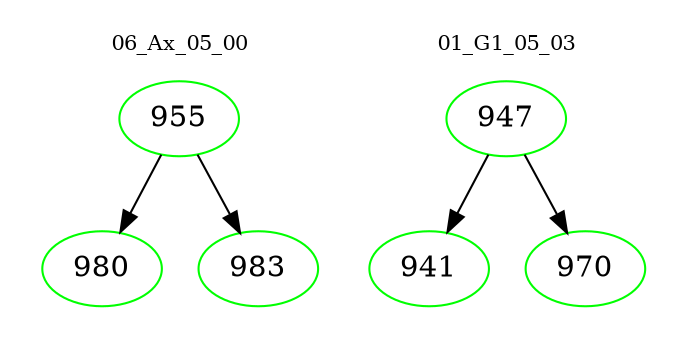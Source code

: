 digraph{
subgraph cluster_0 {
color = white
label = "06_Ax_05_00";
fontsize=10;
T0_955 [label="955", color="green"]
T0_955 -> T0_980 [color="black"]
T0_980 [label="980", color="green"]
T0_955 -> T0_983 [color="black"]
T0_983 [label="983", color="green"]
}
subgraph cluster_1 {
color = white
label = "01_G1_05_03";
fontsize=10;
T1_947 [label="947", color="green"]
T1_947 -> T1_941 [color="black"]
T1_941 [label="941", color="green"]
T1_947 -> T1_970 [color="black"]
T1_970 [label="970", color="green"]
}
}
